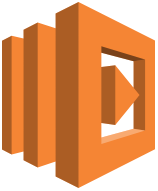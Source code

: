 <mxfile version="14.4.2" type="device"><diagram id="9liSGYmJYvZyl3VjI4o2" name="Page-1"><mxGraphModel dx="1198" dy="694" grid="1" gridSize="10" guides="1" tooltips="1" connect="1" arrows="1" fold="1" page="1" pageScale="1" pageWidth="827" pageHeight="1169" math="0" shadow="0"><root><mxCell id="0"/><mxCell id="1" parent="0"/><mxCell id="cAx6jch3CxaIyMSYVDIP-1" value="" style="outlineConnect=0;dashed=0;verticalLabelPosition=bottom;verticalAlign=top;align=center;html=1;shape=mxgraph.aws3.lambda;fillColor=#F58534;gradientColor=none;" vertex="1" parent="1"><mxGeometry x="110" y="140" width="76.5" height="93" as="geometry"/></mxCell></root></mxGraphModel></diagram></mxfile>